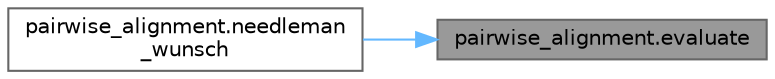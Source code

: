 digraph "pairwise_alignment.evaluate"
{
 // LATEX_PDF_SIZE
  bgcolor="transparent";
  edge [fontname=Helvetica,fontsize=10,labelfontname=Helvetica,labelfontsize=10];
  node [fontname=Helvetica,fontsize=10,shape=box,height=0.2,width=0.4];
  rankdir="RL";
  Node1 [id="Node000001",label="pairwise_alignment.evaluate",height=0.2,width=0.4,color="gray40", fillcolor="grey60", style="filled", fontcolor="black",tooltip="Calculate cell score for dynamic programming matrix."];
  Node1 -> Node2 [id="edge1_Node000001_Node000002",dir="back",color="steelblue1",style="solid",tooltip=" "];
  Node2 [id="Node000002",label="pairwise_alignment.needleman\l_wunsch",height=0.2,width=0.4,color="grey40", fillcolor="white", style="filled",URL="$namespacepairwise__alignment.html#aad76ae366cbff49a74aff4d6ba38fb96",tooltip="Perform Needleman-Wunsch global sequence alignment."];
}

